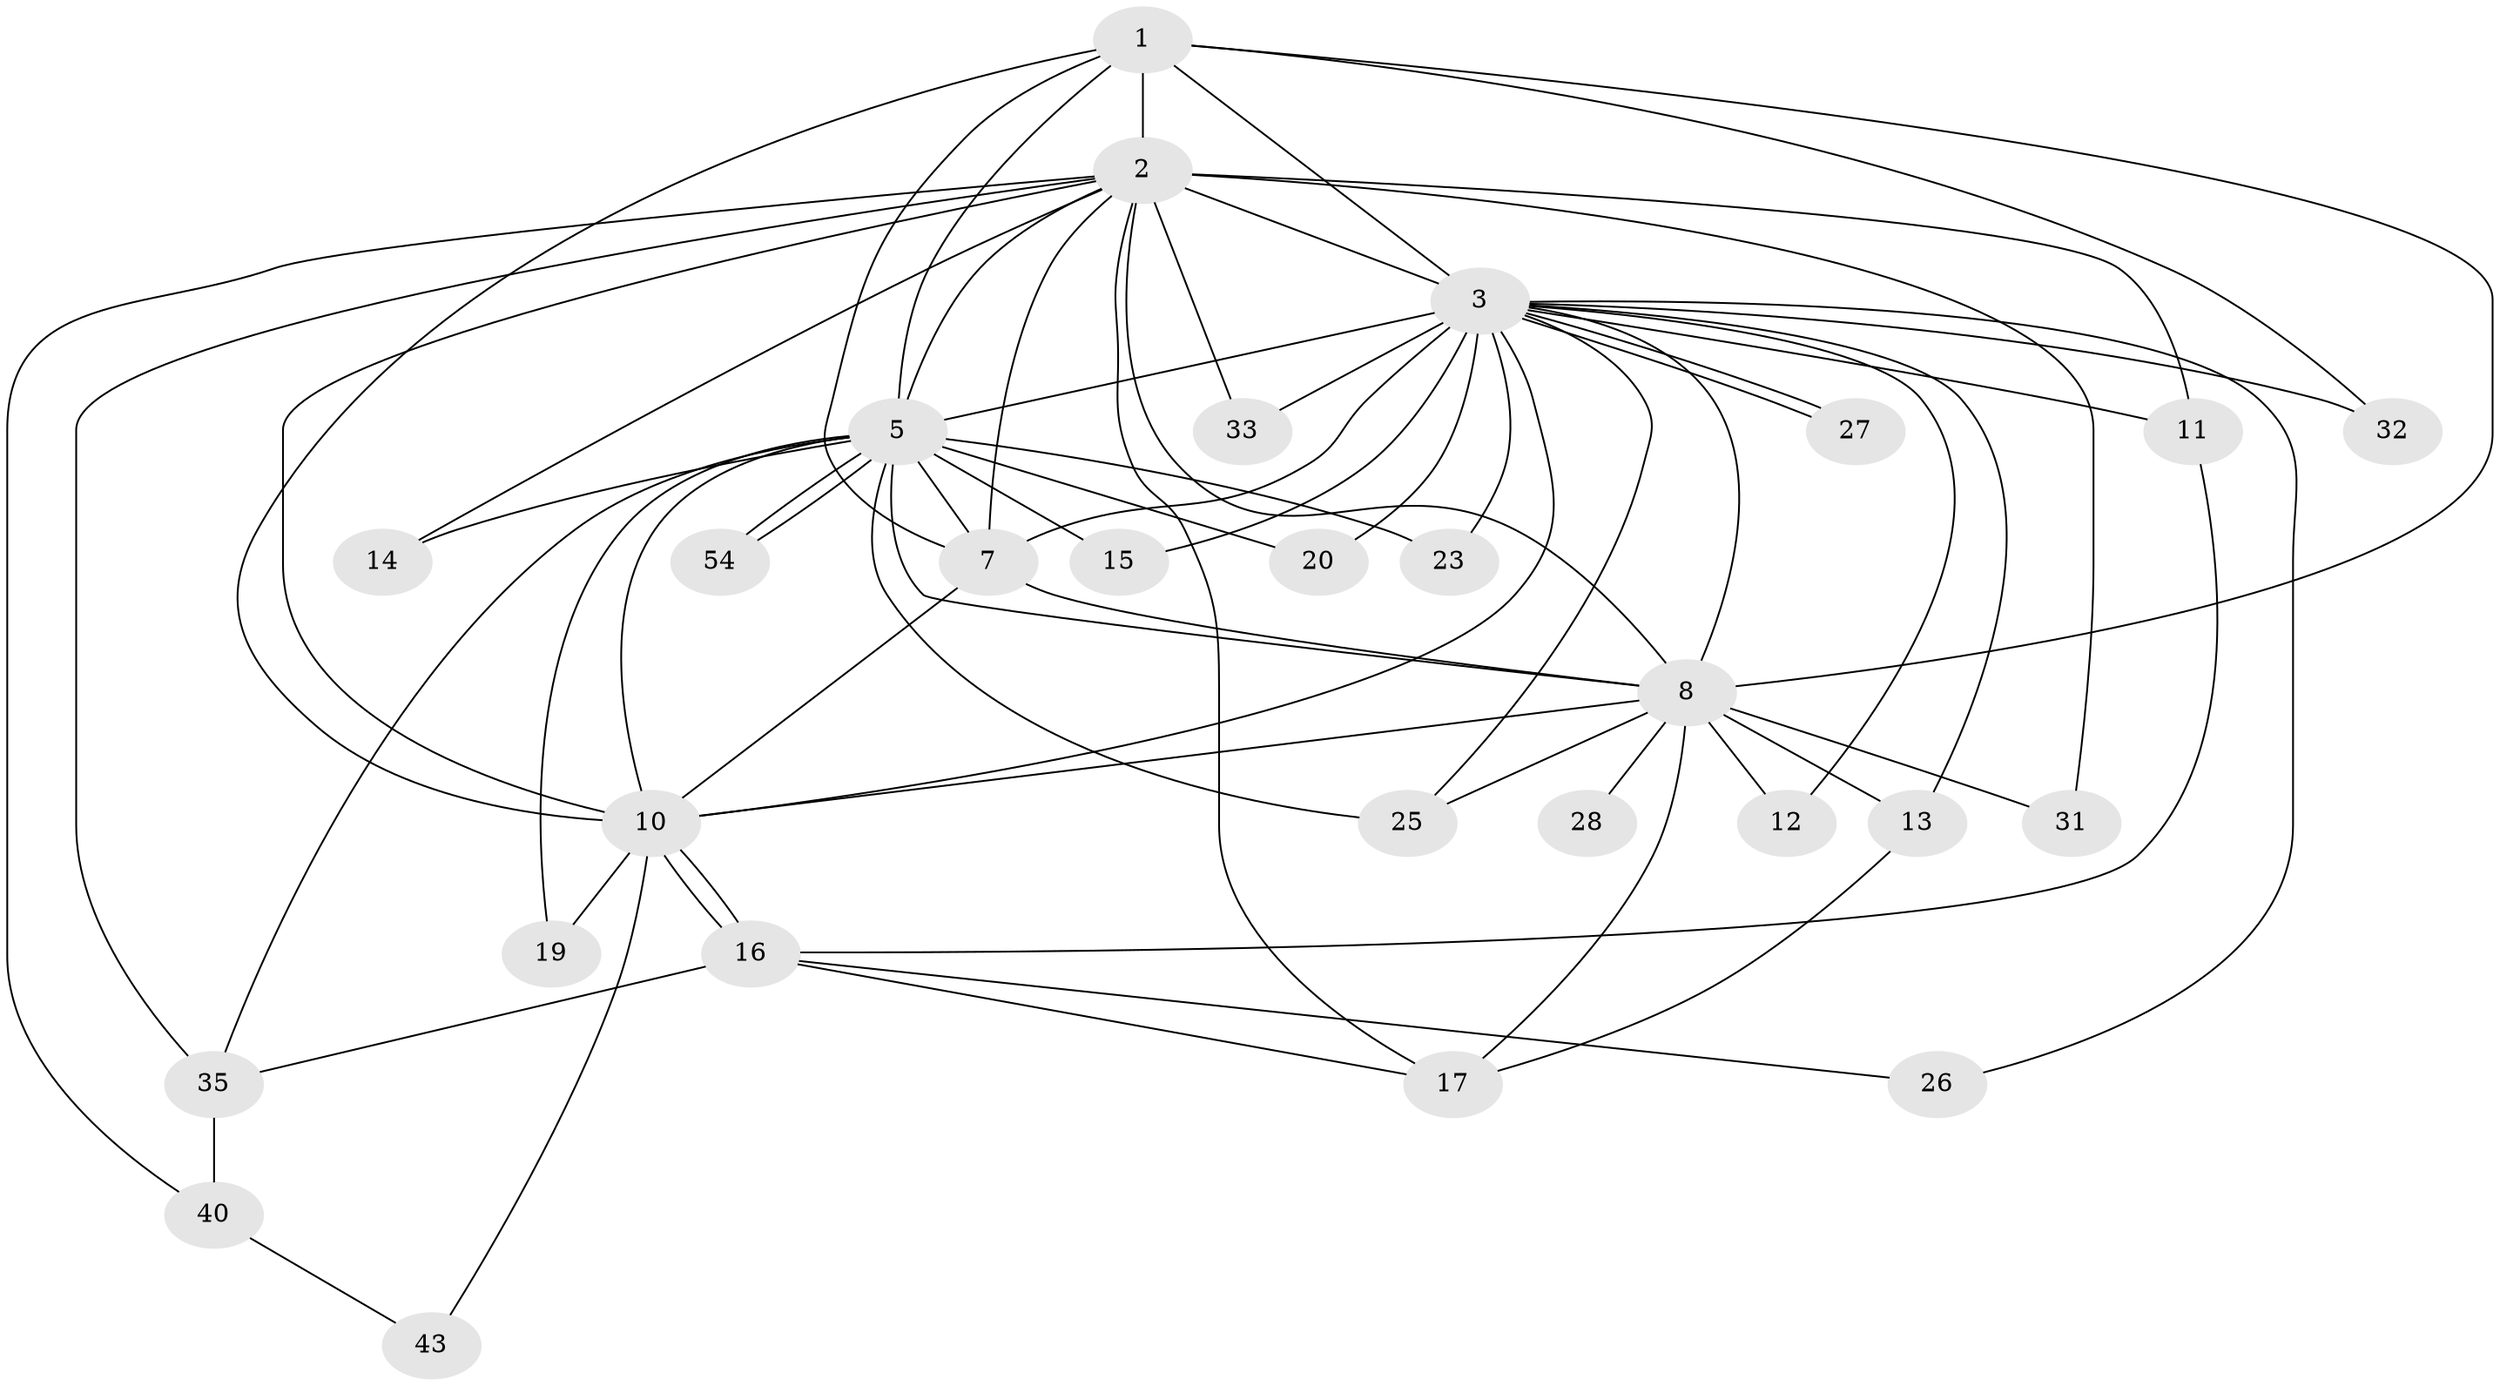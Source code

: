 // original degree distribution, {12: 0.03571428571428571, 16: 0.03571428571428571, 29: 0.017857142857142856, 25: 0.017857142857142856, 14: 0.017857142857142856, 9: 0.017857142857142856, 18: 0.017857142857142856, 10: 0.017857142857142856, 4: 0.07142857142857142, 2: 0.5535714285714286, 3: 0.17857142857142858, 5: 0.017857142857142856}
// Generated by graph-tools (version 1.1) at 2025/13/03/09/25 04:13:56]
// undirected, 28 vertices, 67 edges
graph export_dot {
graph [start="1"]
  node [color=gray90,style=filled];
  1;
  2 [super="+39+44+4+22"];
  3 [super="+30+29+50+45+52+41"];
  5 [super="+18+34"];
  7;
  8 [super="+9+21"];
  10 [super="+36"];
  11;
  12;
  13;
  14;
  15;
  16 [super="+24"];
  17 [super="+42"];
  19;
  20;
  23;
  25;
  26;
  27;
  28;
  31;
  32;
  33;
  35;
  40;
  43;
  54;
  1 -- 2 [weight=3];
  1 -- 3 [weight=2];
  1 -- 5;
  1 -- 7;
  1 -- 8 [weight=2];
  1 -- 10 [weight=2];
  1 -- 32;
  2 -- 3 [weight=7];
  2 -- 5 [weight=5];
  2 -- 7 [weight=3];
  2 -- 8 [weight=8];
  2 -- 10 [weight=4];
  2 -- 11;
  2 -- 17;
  2 -- 33;
  2 -- 35;
  2 -- 40;
  2 -- 14;
  2 -- 31;
  3 -- 5 [weight=3];
  3 -- 7;
  3 -- 8 [weight=4];
  3 -- 10;
  3 -- 11 [weight=2];
  3 -- 12;
  3 -- 13;
  3 -- 15;
  3 -- 20;
  3 -- 23;
  3 -- 26;
  3 -- 27;
  3 -- 27;
  3 -- 32;
  3 -- 25;
  3 -- 33;
  5 -- 7;
  5 -- 8 [weight=2];
  5 -- 10 [weight=2];
  5 -- 14;
  5 -- 15;
  5 -- 19;
  5 -- 20;
  5 -- 23;
  5 -- 25 [weight=2];
  5 -- 35;
  5 -- 54;
  5 -- 54;
  7 -- 8 [weight=2];
  7 -- 10;
  8 -- 10 [weight=2];
  8 -- 12;
  8 -- 13;
  8 -- 17;
  8 -- 25;
  8 -- 28 [weight=2];
  8 -- 31;
  10 -- 16 [weight=2];
  10 -- 16;
  10 -- 19;
  10 -- 43;
  11 -- 16;
  13 -- 17;
  16 -- 26;
  16 -- 35;
  16 -- 17;
  35 -- 40;
  40 -- 43;
}

